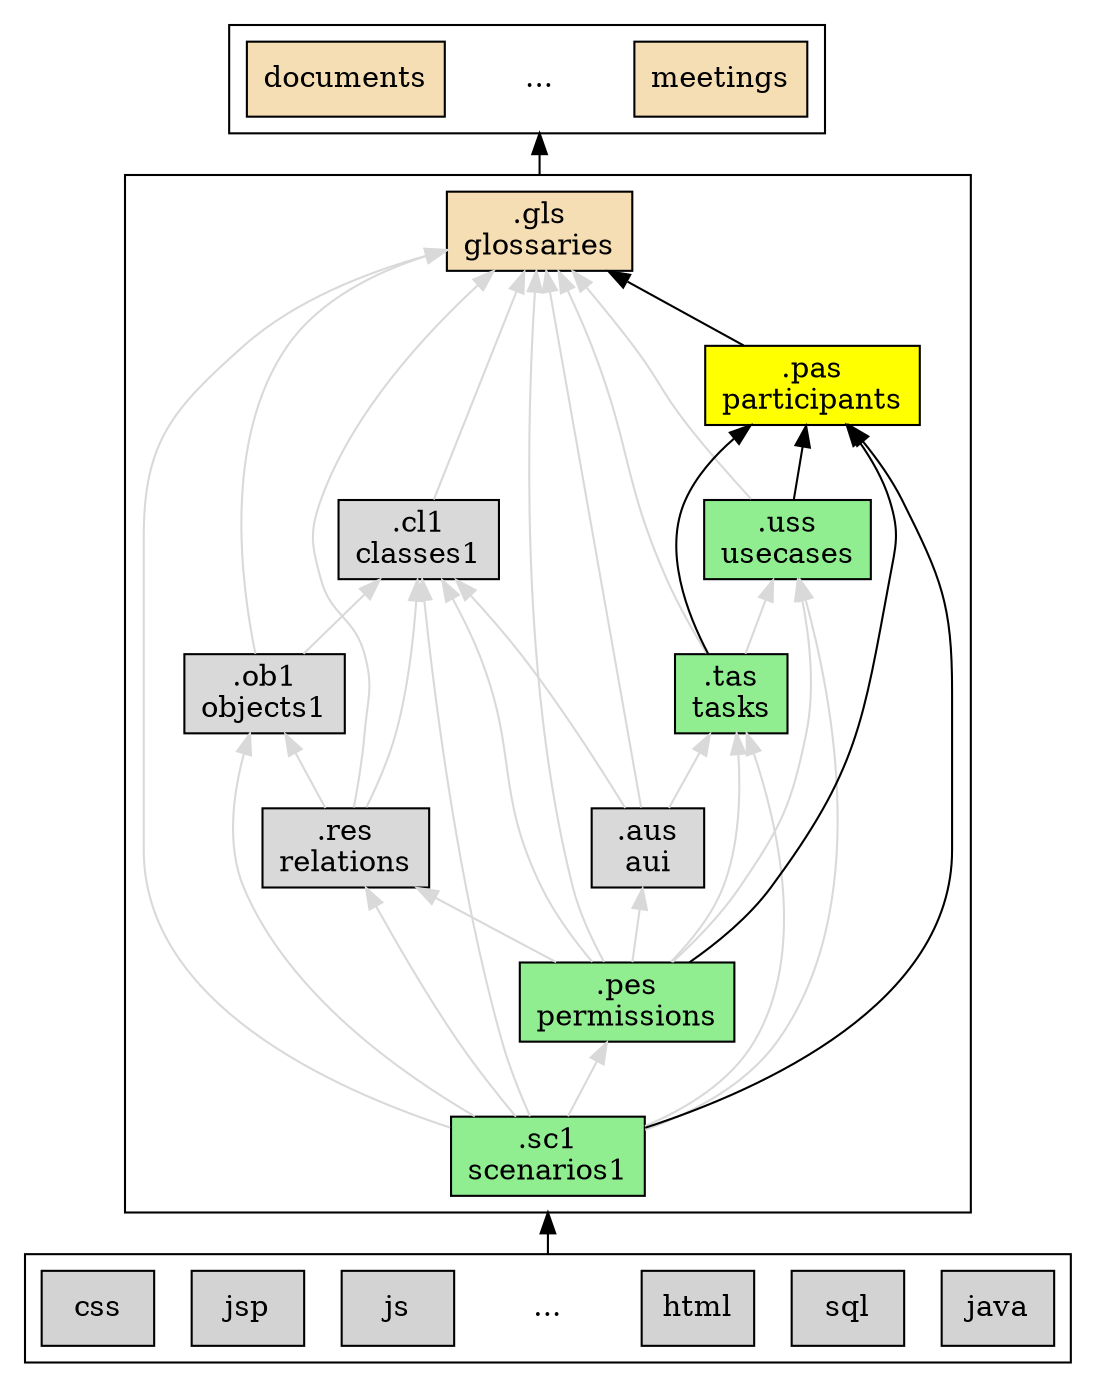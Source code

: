     digraph G {
      graph [
        rankdir = BT,
        compound = true ]
      node [fillcolor=wheat, style="filled" , shape=box] ;

      subgraph clusterRequirements {
          meetings ;
          moreDoc [label="...", fillcolor=white, color=white]
          documents ;

      }
      subgraph clusterModels {
      gl [fillcolor=wheat, label=".gls\nglossaries", penwidth=1] ;
      cl [fillcolor=grey85, label=".cl1\nclasses1", penwidth=1] ;
      ob [fillcolor=grey85, label=".ob1\nobjects1",  penwidth=1] ;
      sc [fillcolor=lightgreen, label=".sc1\nscenarios1",  penwidth=1] ;
      us [fillcolor=lightgreen, label=".uss\nusecases", penwidth=1] ;
      pe [fillcolor=lightgreen, label=".pes\npermissions", penwidth=1] ;
      re [fillcolor=grey85, label=".res\nrelations", penwidth=1] ;
      ta [fillcolor=lightgreen, label=".tas\ntasks", penwidth=1] ;
      pa [fillcolor=yellow, label=".pas\nparticipants", penwidth=1] ;
      au [fillcolor=grey85, label=".aus\naui", penwidth=1] ;
      cl -> gl [penwidth=1, color=grey85];
      ob -> gl [penwidth=1, color=grey85];
      ob -> cl [penwidth=1, color=grey85];
      re -> ob [penwidth=1, color=grey85];
      re -> cl [penwidth=1, color=grey85];
      re -> gl [penwidth=1, color=grey85]
      pa -> gl [penwidth=1, color=black]
      us -> gl [penwidth=1, color=grey85]
      us -> pa [penwidth=1, color=black];
      ta -> pa [penwidth=1, color=black];
      ta -> gl [penwidth=1, color=grey85];
      ta -> us [penwidth=1, color=grey85];
      au -> ta [penwidth=1, color=grey85];
      au -> gl [penwidth=1, color=grey85]
      au -> cl [penwidth=1, color=grey85];
      pe -> gl [penwidth=1, color=grey85]
      pe -> re [penwidth=1, color=grey85];
      pe -> cl [penwidth=1, color=grey85];
      pe -> ta [penwidth=1, color=grey85];
      pe -> us [penwidth=1, color=grey85];
      pe -> pa [penwidth=1, color=black];
      pe -> au [penwidth=1, color=grey85];
      sc -> cl [penwidth=1, color=grey85];
      sc -> re [penwidth=1, color=grey85];
      sc -> ob [penwidth=1, color=grey85];
      sc -> pa [penwidth=1, color=black];
      sc -> us [penwidth=1, color=grey85];
      sc -> ta [penwidth=1, color=grey85];
      sc -> pe [penwidth=1, color=grey85];
      sc -> gl [penwidth=1, color=grey85];

      /*
      sql -> re ;
      java -> cl ;
      java -> sql ;
      html -> au ;
    */
     }
     subgraph clusterImplementation {
         java [fillcolor=lightgrey] ;
         sql [fillcolor=lightgrey];
         html [fillcolor=lightgrey];
         moreImpl [label="...", fillcolor=white, color=white] ;
         js [fillcolor=lightgrey];
         jsp [fillcolor=lightgrey];
         css [fillcolor=lightgrey];

     }
      // requirements [width=2, color=white, fontcolor=grey28, fillcolor=grey90] ;

      gl -> moreDoc [ltail=clusterModels, lhead=clusterRequirements];
      moreImpl -> sc [ltail=clusterImplementation, lhead=clusterModels];

    }
